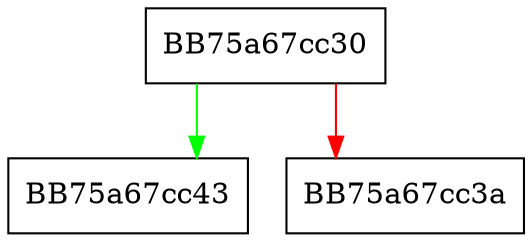 digraph DecodeLocals {
  node [shape="box"];
  graph [splines=ortho];
  BB75a67cc30 -> BB75a67cc43 [color="green"];
  BB75a67cc30 -> BB75a67cc3a [color="red"];
}
